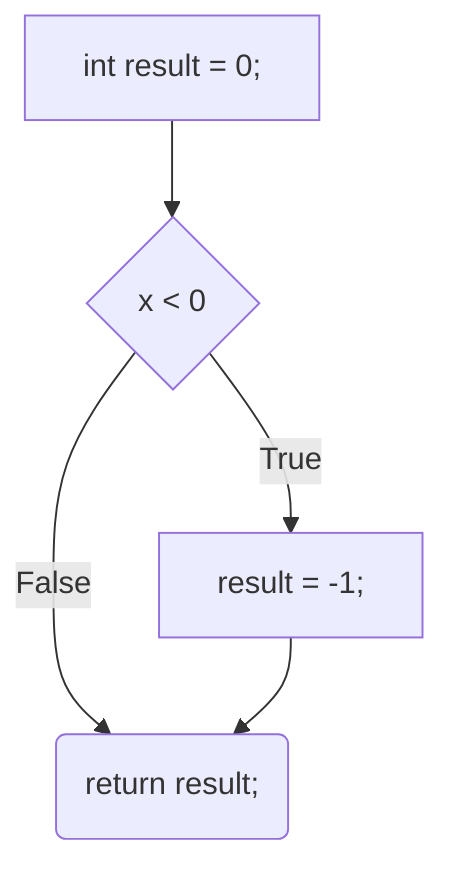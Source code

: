 graph TD
    A["int result = 0;"]    -->         B{x < 0}
    B                       --True-->   C
    B                       --False-->  D
    C["result = -1;"]       -->         D
    D("return result;")
